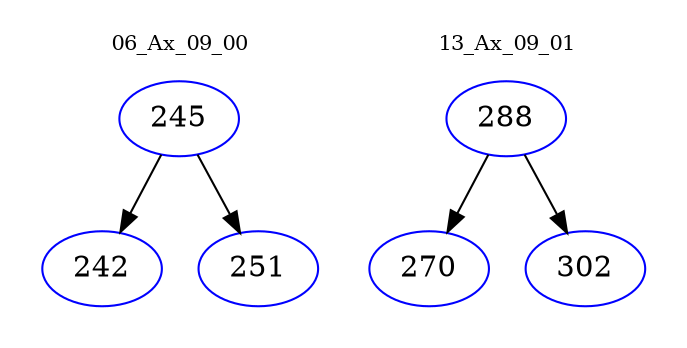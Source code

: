 digraph{
subgraph cluster_0 {
color = white
label = "06_Ax_09_00";
fontsize=10;
T0_245 [label="245", color="blue"]
T0_245 -> T0_242 [color="black"]
T0_242 [label="242", color="blue"]
T0_245 -> T0_251 [color="black"]
T0_251 [label="251", color="blue"]
}
subgraph cluster_1 {
color = white
label = "13_Ax_09_01";
fontsize=10;
T1_288 [label="288", color="blue"]
T1_288 -> T1_270 [color="black"]
T1_270 [label="270", color="blue"]
T1_288 -> T1_302 [color="black"]
T1_302 [label="302", color="blue"]
}
}
